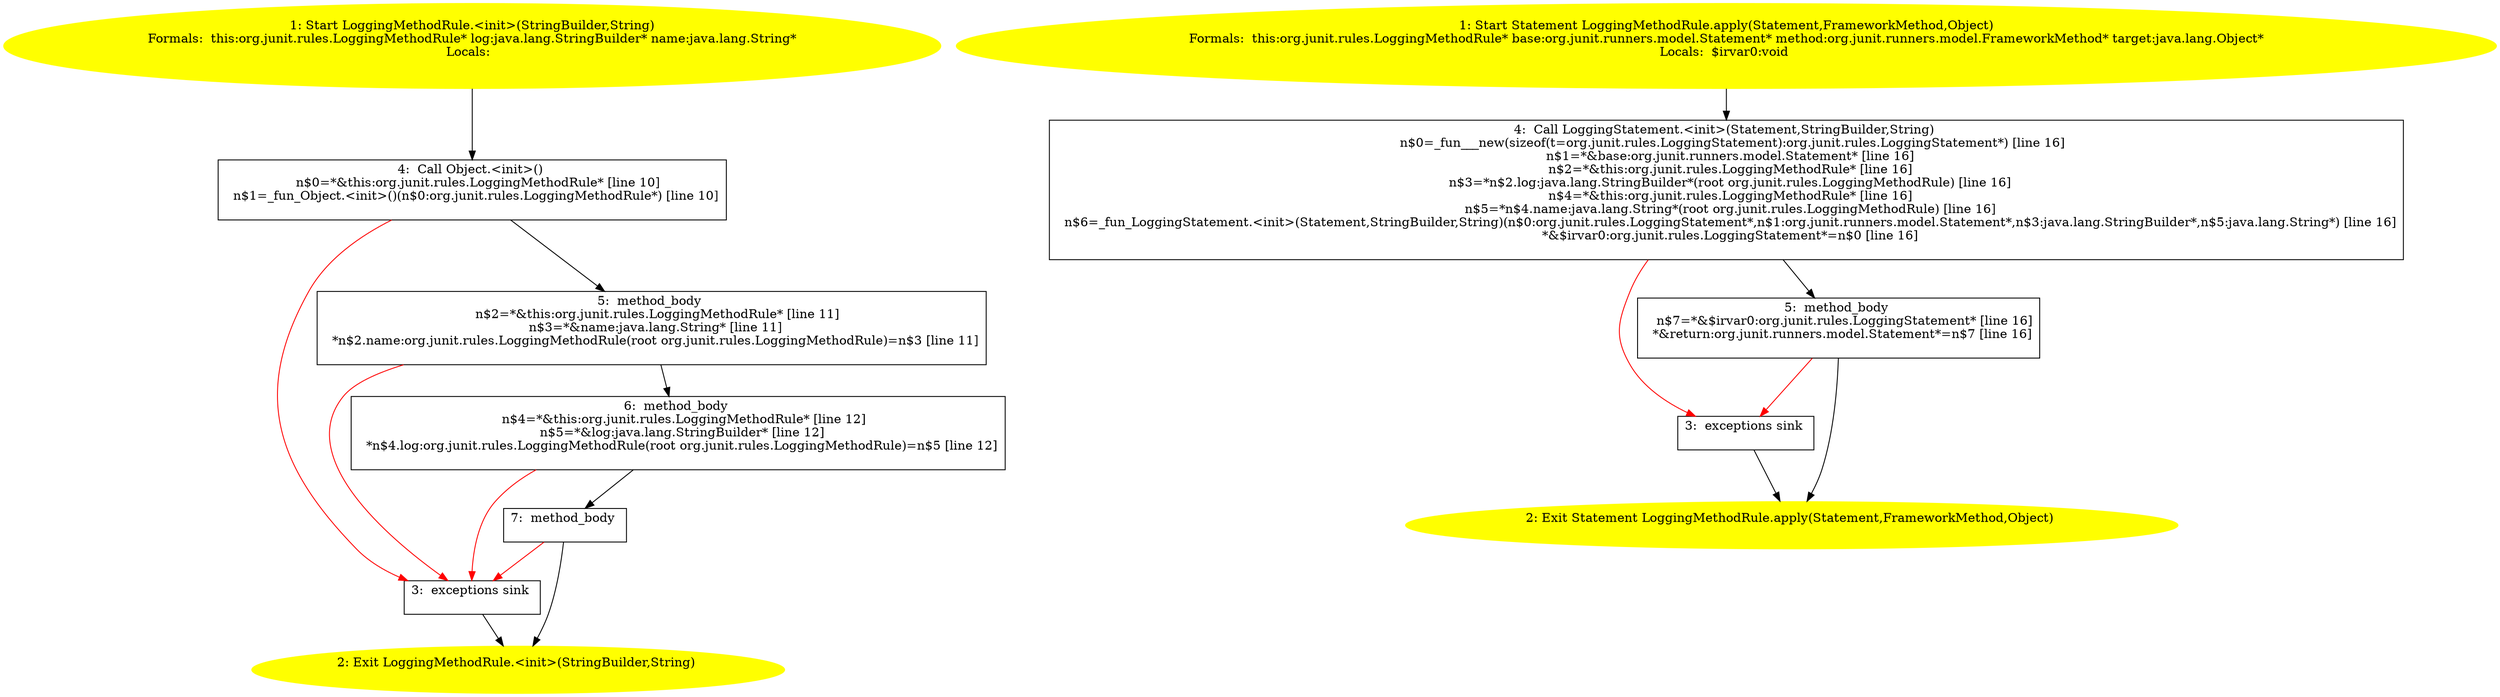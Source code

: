 /* @generated */
digraph cfg {
"org.junit.rules.LoggingMethodRule.<init>(java.lang.StringBuilder,java.lang.String).ad67f0b3a4d39f817652a73abda7e002_1" [label="1: Start LoggingMethodRule.<init>(StringBuilder,String)\nFormals:  this:org.junit.rules.LoggingMethodRule* log:java.lang.StringBuilder* name:java.lang.String*\nLocals:  \n  " color=yellow style=filled]
	

	 "org.junit.rules.LoggingMethodRule.<init>(java.lang.StringBuilder,java.lang.String).ad67f0b3a4d39f817652a73abda7e002_1" -> "org.junit.rules.LoggingMethodRule.<init>(java.lang.StringBuilder,java.lang.String).ad67f0b3a4d39f817652a73abda7e002_4" ;
"org.junit.rules.LoggingMethodRule.<init>(java.lang.StringBuilder,java.lang.String).ad67f0b3a4d39f817652a73abda7e002_2" [label="2: Exit LoggingMethodRule.<init>(StringBuilder,String) \n  " color=yellow style=filled]
	

"org.junit.rules.LoggingMethodRule.<init>(java.lang.StringBuilder,java.lang.String).ad67f0b3a4d39f817652a73abda7e002_3" [label="3:  exceptions sink \n  " shape="box"]
	

	 "org.junit.rules.LoggingMethodRule.<init>(java.lang.StringBuilder,java.lang.String).ad67f0b3a4d39f817652a73abda7e002_3" -> "org.junit.rules.LoggingMethodRule.<init>(java.lang.StringBuilder,java.lang.String).ad67f0b3a4d39f817652a73abda7e002_2" ;
"org.junit.rules.LoggingMethodRule.<init>(java.lang.StringBuilder,java.lang.String).ad67f0b3a4d39f817652a73abda7e002_4" [label="4:  Call Object.<init>() \n   n$0=*&this:org.junit.rules.LoggingMethodRule* [line 10]\n  n$1=_fun_Object.<init>()(n$0:org.junit.rules.LoggingMethodRule*) [line 10]\n " shape="box"]
	

	 "org.junit.rules.LoggingMethodRule.<init>(java.lang.StringBuilder,java.lang.String).ad67f0b3a4d39f817652a73abda7e002_4" -> "org.junit.rules.LoggingMethodRule.<init>(java.lang.StringBuilder,java.lang.String).ad67f0b3a4d39f817652a73abda7e002_5" ;
	 "org.junit.rules.LoggingMethodRule.<init>(java.lang.StringBuilder,java.lang.String).ad67f0b3a4d39f817652a73abda7e002_4" -> "org.junit.rules.LoggingMethodRule.<init>(java.lang.StringBuilder,java.lang.String).ad67f0b3a4d39f817652a73abda7e002_3" [color="red" ];
"org.junit.rules.LoggingMethodRule.<init>(java.lang.StringBuilder,java.lang.String).ad67f0b3a4d39f817652a73abda7e002_5" [label="5:  method_body \n   n$2=*&this:org.junit.rules.LoggingMethodRule* [line 11]\n  n$3=*&name:java.lang.String* [line 11]\n  *n$2.name:org.junit.rules.LoggingMethodRule(root org.junit.rules.LoggingMethodRule)=n$3 [line 11]\n " shape="box"]
	

	 "org.junit.rules.LoggingMethodRule.<init>(java.lang.StringBuilder,java.lang.String).ad67f0b3a4d39f817652a73abda7e002_5" -> "org.junit.rules.LoggingMethodRule.<init>(java.lang.StringBuilder,java.lang.String).ad67f0b3a4d39f817652a73abda7e002_6" ;
	 "org.junit.rules.LoggingMethodRule.<init>(java.lang.StringBuilder,java.lang.String).ad67f0b3a4d39f817652a73abda7e002_5" -> "org.junit.rules.LoggingMethodRule.<init>(java.lang.StringBuilder,java.lang.String).ad67f0b3a4d39f817652a73abda7e002_3" [color="red" ];
"org.junit.rules.LoggingMethodRule.<init>(java.lang.StringBuilder,java.lang.String).ad67f0b3a4d39f817652a73abda7e002_6" [label="6:  method_body \n   n$4=*&this:org.junit.rules.LoggingMethodRule* [line 12]\n  n$5=*&log:java.lang.StringBuilder* [line 12]\n  *n$4.log:org.junit.rules.LoggingMethodRule(root org.junit.rules.LoggingMethodRule)=n$5 [line 12]\n " shape="box"]
	

	 "org.junit.rules.LoggingMethodRule.<init>(java.lang.StringBuilder,java.lang.String).ad67f0b3a4d39f817652a73abda7e002_6" -> "org.junit.rules.LoggingMethodRule.<init>(java.lang.StringBuilder,java.lang.String).ad67f0b3a4d39f817652a73abda7e002_7" ;
	 "org.junit.rules.LoggingMethodRule.<init>(java.lang.StringBuilder,java.lang.String).ad67f0b3a4d39f817652a73abda7e002_6" -> "org.junit.rules.LoggingMethodRule.<init>(java.lang.StringBuilder,java.lang.String).ad67f0b3a4d39f817652a73abda7e002_3" [color="red" ];
"org.junit.rules.LoggingMethodRule.<init>(java.lang.StringBuilder,java.lang.String).ad67f0b3a4d39f817652a73abda7e002_7" [label="7:  method_body \n  " shape="box"]
	

	 "org.junit.rules.LoggingMethodRule.<init>(java.lang.StringBuilder,java.lang.String).ad67f0b3a4d39f817652a73abda7e002_7" -> "org.junit.rules.LoggingMethodRule.<init>(java.lang.StringBuilder,java.lang.String).ad67f0b3a4d39f817652a73abda7e002_2" ;
	 "org.junit.rules.LoggingMethodRule.<init>(java.lang.StringBuilder,java.lang.String).ad67f0b3a4d39f817652a73abda7e002_7" -> "org.junit.rules.LoggingMethodRule.<init>(java.lang.StringBuilder,java.lang.String).ad67f0b3a4d39f817652a73abda7e002_3" [color="red" ];
"org.junit.rules.LoggingMethodRule.apply(org.junit.runners.model.Statement,org.junit.runners.model.Fr.16ca96b6531acb0b04608ea0244331e0_1" [label="1: Start Statement LoggingMethodRule.apply(Statement,FrameworkMethod,Object)\nFormals:  this:org.junit.rules.LoggingMethodRule* base:org.junit.runners.model.Statement* method:org.junit.runners.model.FrameworkMethod* target:java.lang.Object*\nLocals:  $irvar0:void \n  " color=yellow style=filled]
	

	 "org.junit.rules.LoggingMethodRule.apply(org.junit.runners.model.Statement,org.junit.runners.model.Fr.16ca96b6531acb0b04608ea0244331e0_1" -> "org.junit.rules.LoggingMethodRule.apply(org.junit.runners.model.Statement,org.junit.runners.model.Fr.16ca96b6531acb0b04608ea0244331e0_4" ;
"org.junit.rules.LoggingMethodRule.apply(org.junit.runners.model.Statement,org.junit.runners.model.Fr.16ca96b6531acb0b04608ea0244331e0_2" [label="2: Exit Statement LoggingMethodRule.apply(Statement,FrameworkMethod,Object) \n  " color=yellow style=filled]
	

"org.junit.rules.LoggingMethodRule.apply(org.junit.runners.model.Statement,org.junit.runners.model.Fr.16ca96b6531acb0b04608ea0244331e0_3" [label="3:  exceptions sink \n  " shape="box"]
	

	 "org.junit.rules.LoggingMethodRule.apply(org.junit.runners.model.Statement,org.junit.runners.model.Fr.16ca96b6531acb0b04608ea0244331e0_3" -> "org.junit.rules.LoggingMethodRule.apply(org.junit.runners.model.Statement,org.junit.runners.model.Fr.16ca96b6531acb0b04608ea0244331e0_2" ;
"org.junit.rules.LoggingMethodRule.apply(org.junit.runners.model.Statement,org.junit.runners.model.Fr.16ca96b6531acb0b04608ea0244331e0_4" [label="4:  Call LoggingStatement.<init>(Statement,StringBuilder,String) \n   n$0=_fun___new(sizeof(t=org.junit.rules.LoggingStatement):org.junit.rules.LoggingStatement*) [line 16]\n  n$1=*&base:org.junit.runners.model.Statement* [line 16]\n  n$2=*&this:org.junit.rules.LoggingMethodRule* [line 16]\n  n$3=*n$2.log:java.lang.StringBuilder*(root org.junit.rules.LoggingMethodRule) [line 16]\n  n$4=*&this:org.junit.rules.LoggingMethodRule* [line 16]\n  n$5=*n$4.name:java.lang.String*(root org.junit.rules.LoggingMethodRule) [line 16]\n  n$6=_fun_LoggingStatement.<init>(Statement,StringBuilder,String)(n$0:org.junit.rules.LoggingStatement*,n$1:org.junit.runners.model.Statement*,n$3:java.lang.StringBuilder*,n$5:java.lang.String*) [line 16]\n  *&$irvar0:org.junit.rules.LoggingStatement*=n$0 [line 16]\n " shape="box"]
	

	 "org.junit.rules.LoggingMethodRule.apply(org.junit.runners.model.Statement,org.junit.runners.model.Fr.16ca96b6531acb0b04608ea0244331e0_4" -> "org.junit.rules.LoggingMethodRule.apply(org.junit.runners.model.Statement,org.junit.runners.model.Fr.16ca96b6531acb0b04608ea0244331e0_5" ;
	 "org.junit.rules.LoggingMethodRule.apply(org.junit.runners.model.Statement,org.junit.runners.model.Fr.16ca96b6531acb0b04608ea0244331e0_4" -> "org.junit.rules.LoggingMethodRule.apply(org.junit.runners.model.Statement,org.junit.runners.model.Fr.16ca96b6531acb0b04608ea0244331e0_3" [color="red" ];
"org.junit.rules.LoggingMethodRule.apply(org.junit.runners.model.Statement,org.junit.runners.model.Fr.16ca96b6531acb0b04608ea0244331e0_5" [label="5:  method_body \n   n$7=*&$irvar0:org.junit.rules.LoggingStatement* [line 16]\n  *&return:org.junit.runners.model.Statement*=n$7 [line 16]\n " shape="box"]
	

	 "org.junit.rules.LoggingMethodRule.apply(org.junit.runners.model.Statement,org.junit.runners.model.Fr.16ca96b6531acb0b04608ea0244331e0_5" -> "org.junit.rules.LoggingMethodRule.apply(org.junit.runners.model.Statement,org.junit.runners.model.Fr.16ca96b6531acb0b04608ea0244331e0_2" ;
	 "org.junit.rules.LoggingMethodRule.apply(org.junit.runners.model.Statement,org.junit.runners.model.Fr.16ca96b6531acb0b04608ea0244331e0_5" -> "org.junit.rules.LoggingMethodRule.apply(org.junit.runners.model.Statement,org.junit.runners.model.Fr.16ca96b6531acb0b04608ea0244331e0_3" [color="red" ];
}
